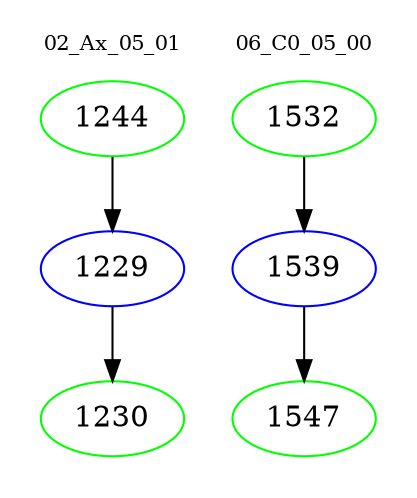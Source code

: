 digraph{
subgraph cluster_0 {
color = white
label = "02_Ax_05_01";
fontsize=10;
T0_1244 [label="1244", color="green"]
T0_1244 -> T0_1229 [color="black"]
T0_1229 [label="1229", color="blue"]
T0_1229 -> T0_1230 [color="black"]
T0_1230 [label="1230", color="green"]
}
subgraph cluster_1 {
color = white
label = "06_C0_05_00";
fontsize=10;
T1_1532 [label="1532", color="green"]
T1_1532 -> T1_1539 [color="black"]
T1_1539 [label="1539", color="blue"]
T1_1539 -> T1_1547 [color="black"]
T1_1547 [label="1547", color="green"]
}
}
